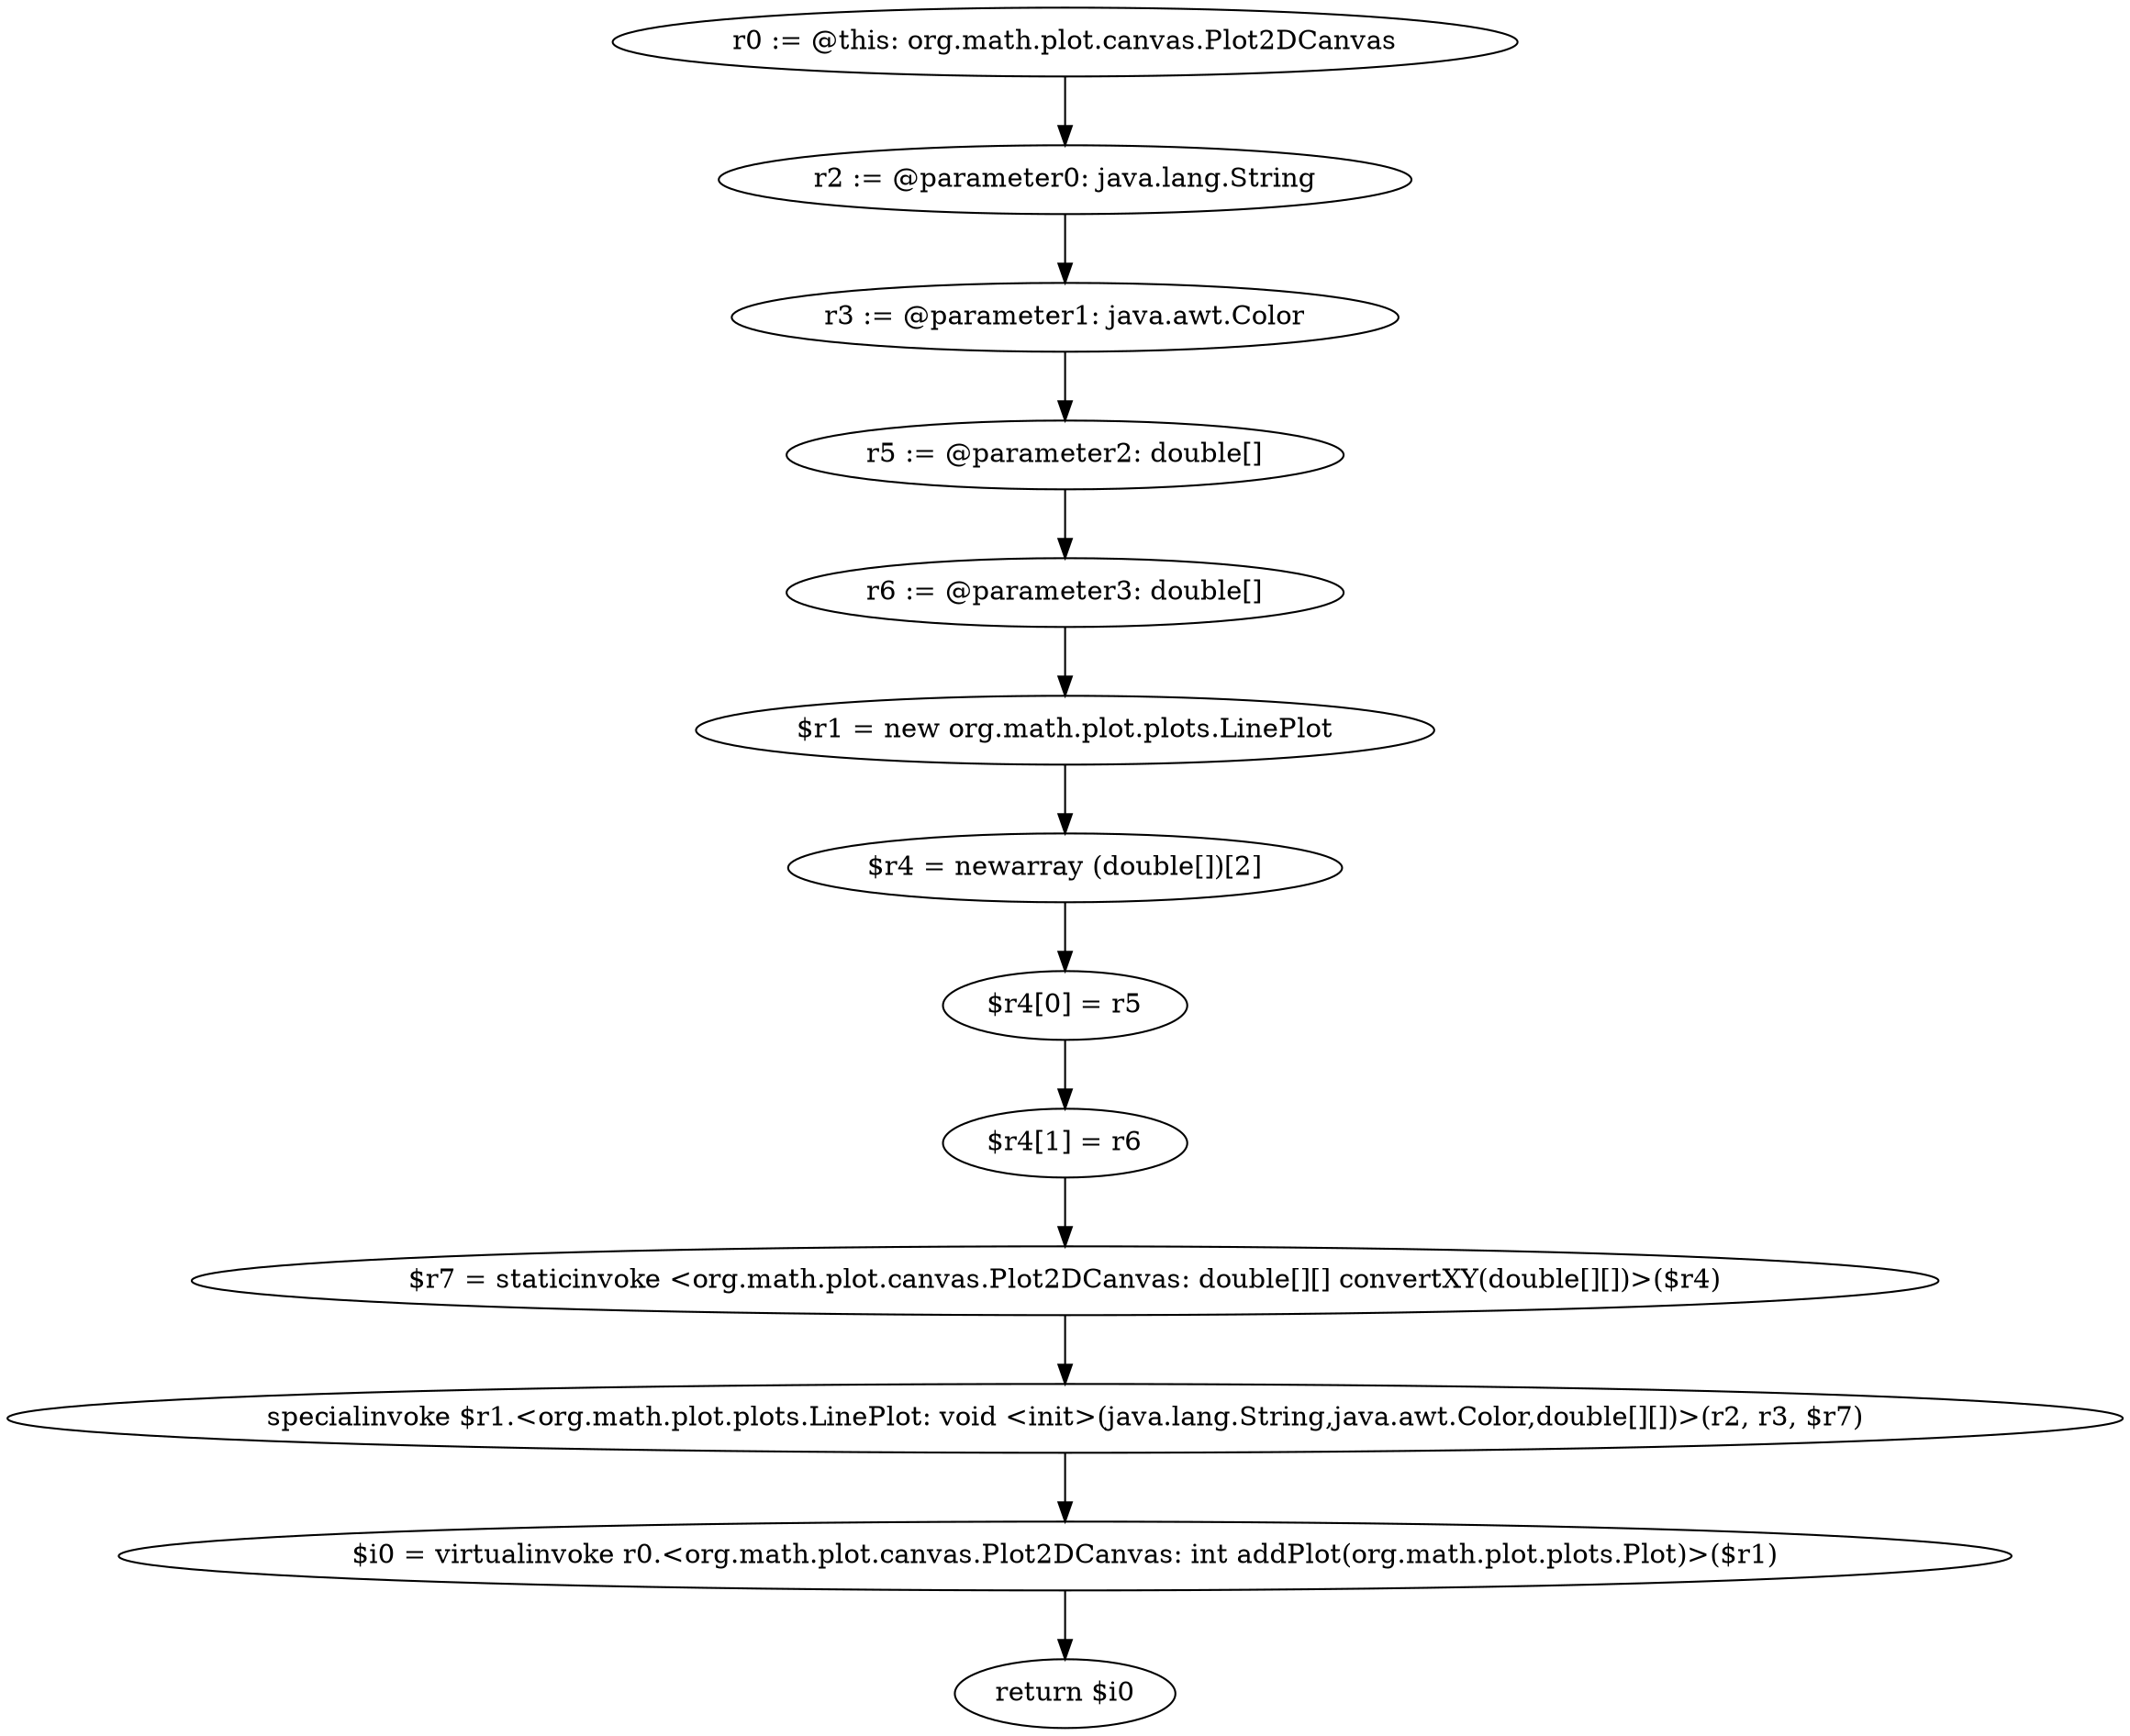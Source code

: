 digraph "unitGraph" {
    "r0 := @this: org.math.plot.canvas.Plot2DCanvas"
    "r2 := @parameter0: java.lang.String"
    "r3 := @parameter1: java.awt.Color"
    "r5 := @parameter2: double[]"
    "r6 := @parameter3: double[]"
    "$r1 = new org.math.plot.plots.LinePlot"
    "$r4 = newarray (double[])[2]"
    "$r4[0] = r5"
    "$r4[1] = r6"
    "$r7 = staticinvoke <org.math.plot.canvas.Plot2DCanvas: double[][] convertXY(double[][])>($r4)"
    "specialinvoke $r1.<org.math.plot.plots.LinePlot: void <init>(java.lang.String,java.awt.Color,double[][])>(r2, r3, $r7)"
    "$i0 = virtualinvoke r0.<org.math.plot.canvas.Plot2DCanvas: int addPlot(org.math.plot.plots.Plot)>($r1)"
    "return $i0"
    "r0 := @this: org.math.plot.canvas.Plot2DCanvas"->"r2 := @parameter0: java.lang.String";
    "r2 := @parameter0: java.lang.String"->"r3 := @parameter1: java.awt.Color";
    "r3 := @parameter1: java.awt.Color"->"r5 := @parameter2: double[]";
    "r5 := @parameter2: double[]"->"r6 := @parameter3: double[]";
    "r6 := @parameter3: double[]"->"$r1 = new org.math.plot.plots.LinePlot";
    "$r1 = new org.math.plot.plots.LinePlot"->"$r4 = newarray (double[])[2]";
    "$r4 = newarray (double[])[2]"->"$r4[0] = r5";
    "$r4[0] = r5"->"$r4[1] = r6";
    "$r4[1] = r6"->"$r7 = staticinvoke <org.math.plot.canvas.Plot2DCanvas: double[][] convertXY(double[][])>($r4)";
    "$r7 = staticinvoke <org.math.plot.canvas.Plot2DCanvas: double[][] convertXY(double[][])>($r4)"->"specialinvoke $r1.<org.math.plot.plots.LinePlot: void <init>(java.lang.String,java.awt.Color,double[][])>(r2, r3, $r7)";
    "specialinvoke $r1.<org.math.plot.plots.LinePlot: void <init>(java.lang.String,java.awt.Color,double[][])>(r2, r3, $r7)"->"$i0 = virtualinvoke r0.<org.math.plot.canvas.Plot2DCanvas: int addPlot(org.math.plot.plots.Plot)>($r1)";
    "$i0 = virtualinvoke r0.<org.math.plot.canvas.Plot2DCanvas: int addPlot(org.math.plot.plots.Plot)>($r1)"->"return $i0";
}
